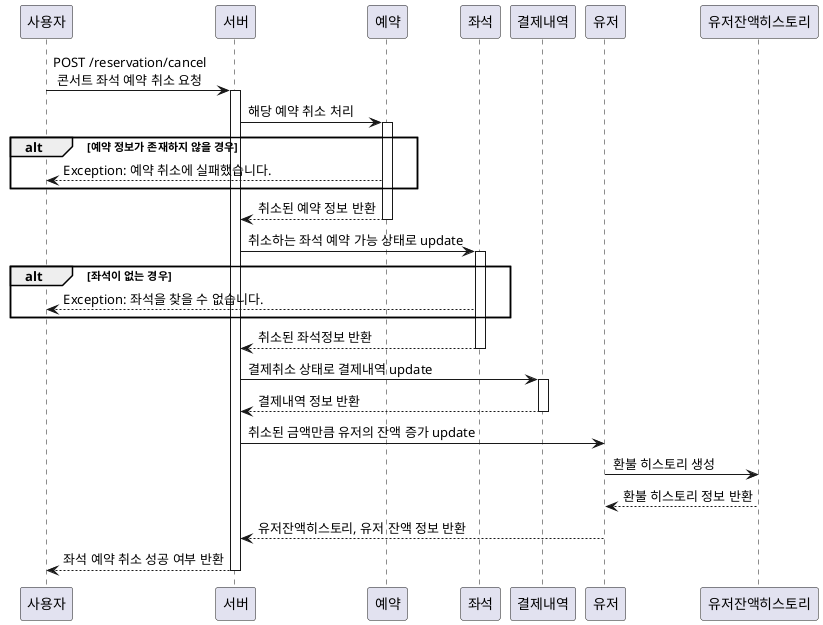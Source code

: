 @startuml
'https://plantuml.com/sequence-diagram
participant 사용자
participant 서버
participant 예약
participant 좌석
participant 결제내역
participant 유저
participant 유저잔액히스토리

사용자 -> 서버 : POST /reservation/cancel \n 콘서트 좌석 예약 취소 요청
activate 서버

서버 -> 예약 : 해당 예약 취소 처리
activate 예약
alt 예약 정보가 존재하지 않을 경우
    예약 --> 사용자 : Exception: 예약 취소에 실패했습니다.
end
예약 --> 서버 : 취소된 예약 정보 반환
deactivate 예약

서버 -> 좌석 : 취소하는 좌석 예약 가능 상태로 update
activate 좌석
alt 좌석이 없는 경우
    좌석 --> 사용자 : Exception: 좌석을 찾을 수 없습니다.
end
좌석 --> 서버 : 취소된 좌석정보 반환
deactivate 좌석

서버 -> 결제내역 : 결제취소 상태로 결제내역 update
activate 결제내역
결제내역 --> 서버 : 결제내역 정보 반환
deactivate 결제내역

서버 -> 유저 : 취소된 금액만큼 유저의 잔액 증가 update
유저 -> 유저잔액히스토리 : 환불 히스토리 생성
유저잔액히스토리 --> 유저 : 환불 히스토리 정보 반환
유저 --> 서버 : 유저잔액히스토리, 유저 잔액 정보 반환

서버 --> 사용자 : 좌석 예약 취소 성공 여부 반환

deactivate 서버

@enduml